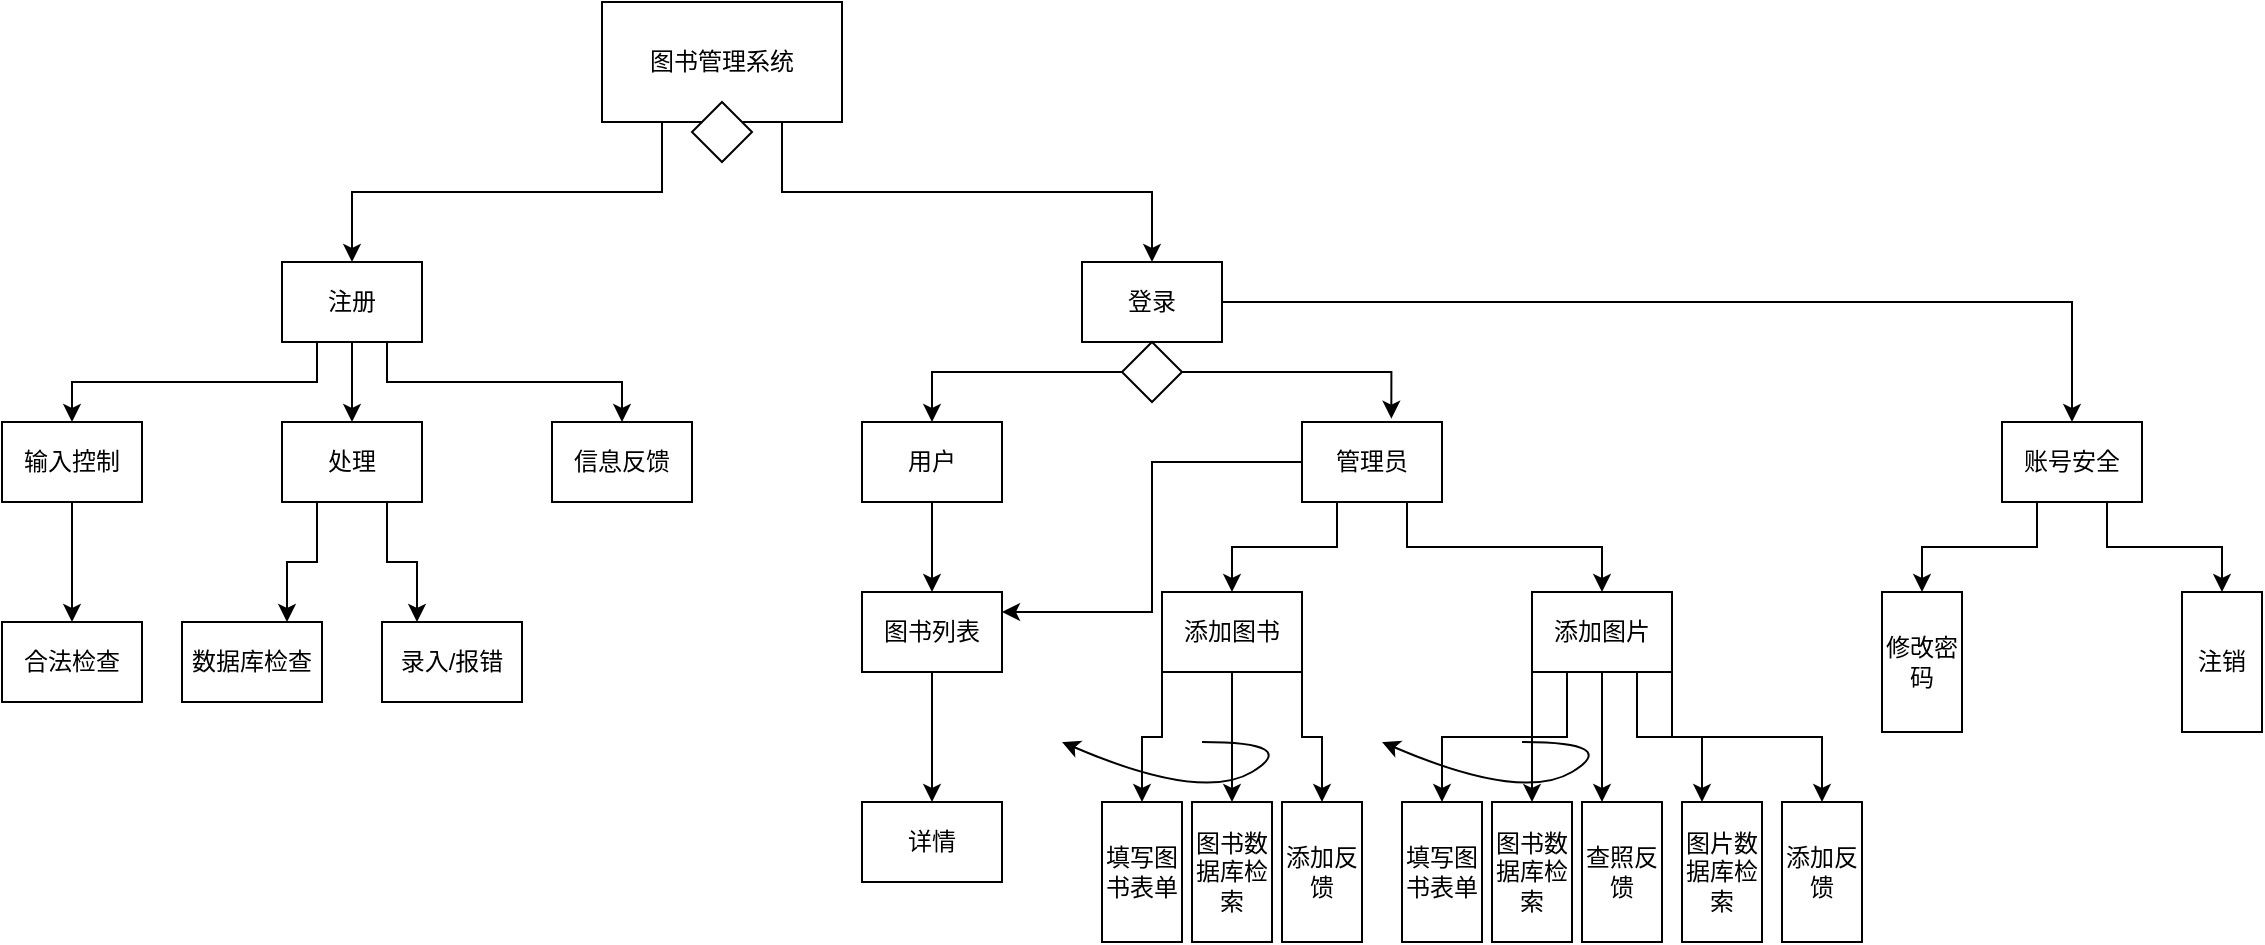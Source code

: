 <mxfile version="13.3.5" type="device"><diagram id="N1CS2MhLi05IkVgSquNl" name="Page-1"><mxGraphModel dx="1092" dy="809" grid="1" gridSize="10" guides="1" tooltips="1" connect="1" arrows="1" fold="1" page="1" pageScale="1" pageWidth="827" pageHeight="1169" math="0" shadow="0"><root><mxCell id="0"/><mxCell id="1" parent="0"/><mxCell id="9JRey_pAlM_9hFbB5FtU-39" style="edgeStyle=orthogonalEdgeStyle;rounded=0;orthogonalLoop=1;jettySize=auto;html=1;exitX=0.25;exitY=1;exitDx=0;exitDy=0;entryX=0.5;entryY=0;entryDx=0;entryDy=0;" edge="1" parent="1" source="9JRey_pAlM_9hFbB5FtU-3" target="9JRey_pAlM_9hFbB5FtU-16"><mxGeometry relative="1" as="geometry"/></mxCell><mxCell id="9JRey_pAlM_9hFbB5FtU-60" style="edgeStyle=orthogonalEdgeStyle;rounded=0;orthogonalLoop=1;jettySize=auto;html=1;exitX=0.75;exitY=1;exitDx=0;exitDy=0;entryX=0.5;entryY=0;entryDx=0;entryDy=0;" edge="1" parent="1" source="9JRey_pAlM_9hFbB5FtU-3" target="9JRey_pAlM_9hFbB5FtU-5"><mxGeometry relative="1" as="geometry"/></mxCell><mxCell id="9JRey_pAlM_9hFbB5FtU-3" value="图书管理系统" style="rounded=0;whiteSpace=wrap;html=1;" vertex="1" parent="1"><mxGeometry x="350" y="290" width="120" height="60" as="geometry"/></mxCell><mxCell id="9JRey_pAlM_9hFbB5FtU-73" style="edgeStyle=orthogonalEdgeStyle;rounded=0;orthogonalLoop=1;jettySize=auto;html=1;exitX=1;exitY=0.5;exitDx=0;exitDy=0;entryX=0.5;entryY=0;entryDx=0;entryDy=0;" edge="1" parent="1" source="9JRey_pAlM_9hFbB5FtU-5" target="9JRey_pAlM_9hFbB5FtU-72"><mxGeometry relative="1" as="geometry"/></mxCell><mxCell id="9JRey_pAlM_9hFbB5FtU-5" value="登录" style="rounded=0;whiteSpace=wrap;html=1;" vertex="1" parent="1"><mxGeometry x="590" y="420" width="70" height="40" as="geometry"/></mxCell><mxCell id="9JRey_pAlM_9hFbB5FtU-14" value="" style="rhombus;whiteSpace=wrap;html=1;" vertex="1" parent="1"><mxGeometry x="395" y="340" width="30" height="30" as="geometry"/></mxCell><mxCell id="9JRey_pAlM_9hFbB5FtU-40" style="edgeStyle=orthogonalEdgeStyle;rounded=0;orthogonalLoop=1;jettySize=auto;html=1;exitX=0.25;exitY=1;exitDx=0;exitDy=0;entryX=0.5;entryY=0;entryDx=0;entryDy=0;" edge="1" parent="1" source="9JRey_pAlM_9hFbB5FtU-16" target="9JRey_pAlM_9hFbB5FtU-17"><mxGeometry relative="1" as="geometry"/></mxCell><mxCell id="9JRey_pAlM_9hFbB5FtU-41" style="edgeStyle=orthogonalEdgeStyle;rounded=0;orthogonalLoop=1;jettySize=auto;html=1;exitX=0.5;exitY=1;exitDx=0;exitDy=0;entryX=0.5;entryY=0;entryDx=0;entryDy=0;" edge="1" parent="1" source="9JRey_pAlM_9hFbB5FtU-16" target="9JRey_pAlM_9hFbB5FtU-19"><mxGeometry relative="1" as="geometry"/></mxCell><mxCell id="9JRey_pAlM_9hFbB5FtU-42" style="edgeStyle=orthogonalEdgeStyle;rounded=0;orthogonalLoop=1;jettySize=auto;html=1;exitX=0.75;exitY=1;exitDx=0;exitDy=0;entryX=0.5;entryY=0;entryDx=0;entryDy=0;" edge="1" parent="1" source="9JRey_pAlM_9hFbB5FtU-16" target="9JRey_pAlM_9hFbB5FtU-18"><mxGeometry relative="1" as="geometry"/></mxCell><mxCell id="9JRey_pAlM_9hFbB5FtU-16" value="注册" style="rounded=0;whiteSpace=wrap;html=1;" vertex="1" parent="1"><mxGeometry x="190" y="420" width="70" height="40" as="geometry"/></mxCell><mxCell id="9JRey_pAlM_9hFbB5FtU-43" style="edgeStyle=orthogonalEdgeStyle;rounded=0;orthogonalLoop=1;jettySize=auto;html=1;exitX=0.5;exitY=1;exitDx=0;exitDy=0;entryX=0.5;entryY=0;entryDx=0;entryDy=0;" edge="1" parent="1" source="9JRey_pAlM_9hFbB5FtU-17" target="9JRey_pAlM_9hFbB5FtU-21"><mxGeometry relative="1" as="geometry"/></mxCell><mxCell id="9JRey_pAlM_9hFbB5FtU-17" value="输入控制" style="rounded=0;whiteSpace=wrap;html=1;" vertex="1" parent="1"><mxGeometry x="50" y="500" width="70" height="40" as="geometry"/></mxCell><mxCell id="9JRey_pAlM_9hFbB5FtU-18" value="信息反馈" style="rounded=0;whiteSpace=wrap;html=1;" vertex="1" parent="1"><mxGeometry x="325" y="500" width="70" height="40" as="geometry"/></mxCell><mxCell id="9JRey_pAlM_9hFbB5FtU-48" style="edgeStyle=orthogonalEdgeStyle;rounded=0;orthogonalLoop=1;jettySize=auto;html=1;exitX=0.25;exitY=1;exitDx=0;exitDy=0;entryX=0.75;entryY=0;entryDx=0;entryDy=0;" edge="1" parent="1" source="9JRey_pAlM_9hFbB5FtU-19" target="9JRey_pAlM_9hFbB5FtU-22"><mxGeometry relative="1" as="geometry"/></mxCell><mxCell id="9JRey_pAlM_9hFbB5FtU-49" style="edgeStyle=orthogonalEdgeStyle;rounded=0;orthogonalLoop=1;jettySize=auto;html=1;exitX=0.75;exitY=1;exitDx=0;exitDy=0;entryX=0.25;entryY=0;entryDx=0;entryDy=0;" edge="1" parent="1" source="9JRey_pAlM_9hFbB5FtU-19" target="9JRey_pAlM_9hFbB5FtU-23"><mxGeometry relative="1" as="geometry"/></mxCell><mxCell id="9JRey_pAlM_9hFbB5FtU-19" value="处理" style="rounded=0;whiteSpace=wrap;html=1;" vertex="1" parent="1"><mxGeometry x="190" y="500" width="70" height="40" as="geometry"/></mxCell><mxCell id="9JRey_pAlM_9hFbB5FtU-21" value="合法检查" style="rounded=0;whiteSpace=wrap;html=1;" vertex="1" parent="1"><mxGeometry x="50" y="600" width="70" height="40" as="geometry"/></mxCell><mxCell id="9JRey_pAlM_9hFbB5FtU-22" value="数据库检查" style="rounded=0;whiteSpace=wrap;html=1;" vertex="1" parent="1"><mxGeometry x="140" y="600" width="70" height="40" as="geometry"/></mxCell><mxCell id="9JRey_pAlM_9hFbB5FtU-23" value="录入/报错" style="rounded=0;whiteSpace=wrap;html=1;" vertex="1" parent="1"><mxGeometry x="240" y="600" width="70" height="40" as="geometry"/></mxCell><mxCell id="9JRey_pAlM_9hFbB5FtU-33" style="edgeStyle=orthogonalEdgeStyle;rounded=0;orthogonalLoop=1;jettySize=auto;html=1;exitX=0.5;exitY=1;exitDx=0;exitDy=0;" edge="1" parent="1" source="9JRey_pAlM_9hFbB5FtU-16" target="9JRey_pAlM_9hFbB5FtU-16"><mxGeometry relative="1" as="geometry"/></mxCell><mxCell id="9JRey_pAlM_9hFbB5FtU-66" style="edgeStyle=orthogonalEdgeStyle;rounded=0;orthogonalLoop=1;jettySize=auto;html=1;exitX=0;exitY=0.5;exitDx=0;exitDy=0;entryX=0.5;entryY=0;entryDx=0;entryDy=0;" edge="1" parent="1" source="9JRey_pAlM_9hFbB5FtU-50" target="9JRey_pAlM_9hFbB5FtU-51"><mxGeometry relative="1" as="geometry"/></mxCell><mxCell id="9JRey_pAlM_9hFbB5FtU-67" style="edgeStyle=orthogonalEdgeStyle;rounded=0;orthogonalLoop=1;jettySize=auto;html=1;exitX=1;exitY=0.5;exitDx=0;exitDy=0;entryX=0.638;entryY=-0.042;entryDx=0;entryDy=0;entryPerimeter=0;" edge="1" parent="1" source="9JRey_pAlM_9hFbB5FtU-50" target="9JRey_pAlM_9hFbB5FtU-52"><mxGeometry relative="1" as="geometry"/></mxCell><mxCell id="9JRey_pAlM_9hFbB5FtU-50" value="" style="rhombus;whiteSpace=wrap;html=1;" vertex="1" parent="1"><mxGeometry x="610" y="460" width="30" height="30" as="geometry"/></mxCell><mxCell id="9JRey_pAlM_9hFbB5FtU-79" style="edgeStyle=orthogonalEdgeStyle;rounded=0;orthogonalLoop=1;jettySize=auto;html=1;exitX=0.5;exitY=1;exitDx=0;exitDy=0;entryX=0.5;entryY=0;entryDx=0;entryDy=0;" edge="1" parent="1" source="9JRey_pAlM_9hFbB5FtU-51" target="9JRey_pAlM_9hFbB5FtU-53"><mxGeometry relative="1" as="geometry"/></mxCell><mxCell id="9JRey_pAlM_9hFbB5FtU-51" value="用户" style="rounded=0;whiteSpace=wrap;html=1;" vertex="1" parent="1"><mxGeometry x="480" y="500" width="70" height="40" as="geometry"/></mxCell><mxCell id="9JRey_pAlM_9hFbB5FtU-76" style="edgeStyle=orthogonalEdgeStyle;rounded=0;orthogonalLoop=1;jettySize=auto;html=1;exitX=0.25;exitY=1;exitDx=0;exitDy=0;entryX=0.5;entryY=0;entryDx=0;entryDy=0;" edge="1" parent="1" source="9JRey_pAlM_9hFbB5FtU-52" target="9JRey_pAlM_9hFbB5FtU-56"><mxGeometry relative="1" as="geometry"/></mxCell><mxCell id="9JRey_pAlM_9hFbB5FtU-77" style="edgeStyle=orthogonalEdgeStyle;rounded=0;orthogonalLoop=1;jettySize=auto;html=1;exitX=0.75;exitY=1;exitDx=0;exitDy=0;" edge="1" parent="1" source="9JRey_pAlM_9hFbB5FtU-52" target="9JRey_pAlM_9hFbB5FtU-54"><mxGeometry relative="1" as="geometry"/></mxCell><mxCell id="9JRey_pAlM_9hFbB5FtU-78" style="edgeStyle=orthogonalEdgeStyle;rounded=0;orthogonalLoop=1;jettySize=auto;html=1;exitX=0;exitY=0.5;exitDx=0;exitDy=0;entryX=1;entryY=0.25;entryDx=0;entryDy=0;" edge="1" parent="1" source="9JRey_pAlM_9hFbB5FtU-52" target="9JRey_pAlM_9hFbB5FtU-53"><mxGeometry relative="1" as="geometry"/></mxCell><mxCell id="9JRey_pAlM_9hFbB5FtU-52" value="管理员" style="rounded=0;whiteSpace=wrap;html=1;" vertex="1" parent="1"><mxGeometry x="700" y="500" width="70" height="40" as="geometry"/></mxCell><mxCell id="9JRey_pAlM_9hFbB5FtU-80" style="edgeStyle=orthogonalEdgeStyle;rounded=0;orthogonalLoop=1;jettySize=auto;html=1;exitX=0.5;exitY=1;exitDx=0;exitDy=0;entryX=0.5;entryY=0;entryDx=0;entryDy=0;" edge="1" parent="1" source="9JRey_pAlM_9hFbB5FtU-53" target="9JRey_pAlM_9hFbB5FtU-55"><mxGeometry relative="1" as="geometry"/></mxCell><mxCell id="9JRey_pAlM_9hFbB5FtU-53" value="图书列表" style="rounded=0;whiteSpace=wrap;html=1;" vertex="1" parent="1"><mxGeometry x="480" y="585" width="70" height="40" as="geometry"/></mxCell><mxCell id="9JRey_pAlM_9hFbB5FtU-84" style="edgeStyle=orthogonalEdgeStyle;rounded=0;orthogonalLoop=1;jettySize=auto;html=1;exitX=0;exitY=1;exitDx=0;exitDy=0;entryX=0;entryY=0.5;entryDx=0;entryDy=0;" edge="1" parent="1" source="9JRey_pAlM_9hFbB5FtU-54" target="9JRey_pAlM_9hFbB5FtU-68"><mxGeometry relative="1" as="geometry"/></mxCell><mxCell id="9JRey_pAlM_9hFbB5FtU-85" style="edgeStyle=orthogonalEdgeStyle;rounded=0;orthogonalLoop=1;jettySize=auto;html=1;exitX=0.25;exitY=1;exitDx=0;exitDy=0;entryX=0;entryY=0.5;entryDx=0;entryDy=0;" edge="1" parent="1" source="9JRey_pAlM_9hFbB5FtU-54" target="9JRey_pAlM_9hFbB5FtU-69"><mxGeometry relative="1" as="geometry"/></mxCell><mxCell id="9JRey_pAlM_9hFbB5FtU-86" style="edgeStyle=orthogonalEdgeStyle;rounded=0;orthogonalLoop=1;jettySize=auto;html=1;exitX=0.5;exitY=1;exitDx=0;exitDy=0;entryX=0;entryY=0.75;entryDx=0;entryDy=0;" edge="1" parent="1" source="9JRey_pAlM_9hFbB5FtU-54" target="9JRey_pAlM_9hFbB5FtU-70"><mxGeometry relative="1" as="geometry"/></mxCell><mxCell id="9JRey_pAlM_9hFbB5FtU-87" style="edgeStyle=orthogonalEdgeStyle;rounded=0;orthogonalLoop=1;jettySize=auto;html=1;exitX=0.75;exitY=1;exitDx=0;exitDy=0;entryX=0;entryY=0.75;entryDx=0;entryDy=0;" edge="1" parent="1" source="9JRey_pAlM_9hFbB5FtU-54" target="9JRey_pAlM_9hFbB5FtU-71"><mxGeometry relative="1" as="geometry"/></mxCell><mxCell id="9JRey_pAlM_9hFbB5FtU-89" style="edgeStyle=orthogonalEdgeStyle;rounded=0;orthogonalLoop=1;jettySize=auto;html=1;exitX=1;exitY=1;exitDx=0;exitDy=0;entryX=0;entryY=0.5;entryDx=0;entryDy=0;" edge="1" parent="1" source="9JRey_pAlM_9hFbB5FtU-54" target="9JRey_pAlM_9hFbB5FtU-74"><mxGeometry relative="1" as="geometry"/></mxCell><mxCell id="9JRey_pAlM_9hFbB5FtU-54" value="添加图片" style="rounded=0;whiteSpace=wrap;html=1;" vertex="1" parent="1"><mxGeometry x="815" y="585" width="70" height="40" as="geometry"/></mxCell><mxCell id="9JRey_pAlM_9hFbB5FtU-55" value="详情" style="rounded=0;whiteSpace=wrap;html=1;" vertex="1" parent="1"><mxGeometry x="480" y="690" width="70" height="40" as="geometry"/></mxCell><mxCell id="9JRey_pAlM_9hFbB5FtU-81" style="edgeStyle=orthogonalEdgeStyle;rounded=0;orthogonalLoop=1;jettySize=auto;html=1;exitX=0;exitY=1;exitDx=0;exitDy=0;entryX=0;entryY=0.5;entryDx=0;entryDy=0;" edge="1" parent="1" source="9JRey_pAlM_9hFbB5FtU-56" target="9JRey_pAlM_9hFbB5FtU-57"><mxGeometry relative="1" as="geometry"/></mxCell><mxCell id="9JRey_pAlM_9hFbB5FtU-82" style="edgeStyle=orthogonalEdgeStyle;rounded=0;orthogonalLoop=1;jettySize=auto;html=1;exitX=0.5;exitY=1;exitDx=0;exitDy=0;entryX=0;entryY=0.5;entryDx=0;entryDy=0;" edge="1" parent="1" source="9JRey_pAlM_9hFbB5FtU-56" target="9JRey_pAlM_9hFbB5FtU-58"><mxGeometry relative="1" as="geometry"/></mxCell><mxCell id="9JRey_pAlM_9hFbB5FtU-83" style="edgeStyle=orthogonalEdgeStyle;rounded=0;orthogonalLoop=1;jettySize=auto;html=1;exitX=1;exitY=1;exitDx=0;exitDy=0;entryX=0;entryY=0.5;entryDx=0;entryDy=0;" edge="1" parent="1" source="9JRey_pAlM_9hFbB5FtU-56" target="9JRey_pAlM_9hFbB5FtU-59"><mxGeometry relative="1" as="geometry"/></mxCell><mxCell id="9JRey_pAlM_9hFbB5FtU-56" value="添加图书" style="rounded=0;whiteSpace=wrap;html=1;" vertex="1" parent="1"><mxGeometry x="630" y="585" width="70" height="40" as="geometry"/></mxCell><mxCell id="9JRey_pAlM_9hFbB5FtU-57" value="填写图书表单" style="rounded=0;whiteSpace=wrap;html=1;direction=south;" vertex="1" parent="1"><mxGeometry x="600" y="690" width="40" height="70" as="geometry"/></mxCell><mxCell id="9JRey_pAlM_9hFbB5FtU-58" value="图书数据库检索" style="rounded=0;whiteSpace=wrap;html=1;direction=south;" vertex="1" parent="1"><mxGeometry x="645" y="690" width="40" height="70" as="geometry"/></mxCell><mxCell id="9JRey_pAlM_9hFbB5FtU-59" value="添加反馈" style="rounded=0;whiteSpace=wrap;html=1;direction=south;" vertex="1" parent="1"><mxGeometry x="690" y="690" width="40" height="70" as="geometry"/></mxCell><mxCell id="9JRey_pAlM_9hFbB5FtU-68" value="填写图书表单" style="rounded=0;whiteSpace=wrap;html=1;direction=south;" vertex="1" parent="1"><mxGeometry x="750" y="690" width="40" height="70" as="geometry"/></mxCell><mxCell id="9JRey_pAlM_9hFbB5FtU-69" value="图书数据库检索" style="rounded=0;whiteSpace=wrap;html=1;direction=south;" vertex="1" parent="1"><mxGeometry x="795" y="690" width="40" height="70" as="geometry"/></mxCell><mxCell id="9JRey_pAlM_9hFbB5FtU-70" value="查照反馈" style="rounded=0;whiteSpace=wrap;html=1;direction=south;" vertex="1" parent="1"><mxGeometry x="840" y="690" width="40" height="70" as="geometry"/></mxCell><mxCell id="9JRey_pAlM_9hFbB5FtU-71" value="图片数据库检索" style="rounded=0;whiteSpace=wrap;html=1;direction=south;" vertex="1" parent="1"><mxGeometry x="890" y="690" width="40" height="70" as="geometry"/></mxCell><mxCell id="9JRey_pAlM_9hFbB5FtU-92" style="edgeStyle=orthogonalEdgeStyle;rounded=0;orthogonalLoop=1;jettySize=auto;html=1;exitX=0.25;exitY=1;exitDx=0;exitDy=0;entryX=0;entryY=0.5;entryDx=0;entryDy=0;" edge="1" parent="1" source="9JRey_pAlM_9hFbB5FtU-72" target="9JRey_pAlM_9hFbB5FtU-90"><mxGeometry relative="1" as="geometry"/></mxCell><mxCell id="9JRey_pAlM_9hFbB5FtU-93" style="edgeStyle=orthogonalEdgeStyle;rounded=0;orthogonalLoop=1;jettySize=auto;html=1;exitX=0.75;exitY=1;exitDx=0;exitDy=0;entryX=0;entryY=0.5;entryDx=0;entryDy=0;" edge="1" parent="1" source="9JRey_pAlM_9hFbB5FtU-72" target="9JRey_pAlM_9hFbB5FtU-91"><mxGeometry relative="1" as="geometry"/></mxCell><mxCell id="9JRey_pAlM_9hFbB5FtU-72" value="账号安全" style="rounded=0;whiteSpace=wrap;html=1;" vertex="1" parent="1"><mxGeometry x="1050" y="500" width="70" height="40" as="geometry"/></mxCell><mxCell id="9JRey_pAlM_9hFbB5FtU-74" value="添加反馈" style="rounded=0;whiteSpace=wrap;html=1;direction=south;" vertex="1" parent="1"><mxGeometry x="940" y="690" width="40" height="70" as="geometry"/></mxCell><mxCell id="9JRey_pAlM_9hFbB5FtU-90" value="修改密码" style="rounded=0;whiteSpace=wrap;html=1;direction=south;" vertex="1" parent="1"><mxGeometry x="990" y="585" width="40" height="70" as="geometry"/></mxCell><mxCell id="9JRey_pAlM_9hFbB5FtU-91" value="注销" style="rounded=0;whiteSpace=wrap;html=1;direction=south;" vertex="1" parent="1"><mxGeometry x="1140" y="585" width="40" height="70" as="geometry"/></mxCell><mxCell id="9JRey_pAlM_9hFbB5FtU-94" value="" style="curved=1;endArrow=classic;html=1;" edge="1" parent="1"><mxGeometry width="50" height="50" relative="1" as="geometry"><mxPoint x="650" y="660" as="sourcePoint"/><mxPoint x="580" y="660" as="targetPoint"/><Array as="points"><mxPoint x="700" y="660"/><mxPoint x="650" y="690"/></Array></mxGeometry></mxCell><mxCell id="9JRey_pAlM_9hFbB5FtU-95" value="" style="curved=1;endArrow=classic;html=1;" edge="1" parent="1"><mxGeometry width="50" height="50" relative="1" as="geometry"><mxPoint x="810" y="660.0" as="sourcePoint"/><mxPoint x="740" y="660.0" as="targetPoint"/><Array as="points"><mxPoint x="860" y="660"/><mxPoint x="810" y="690"/></Array></mxGeometry></mxCell></root></mxGraphModel></diagram></mxfile>